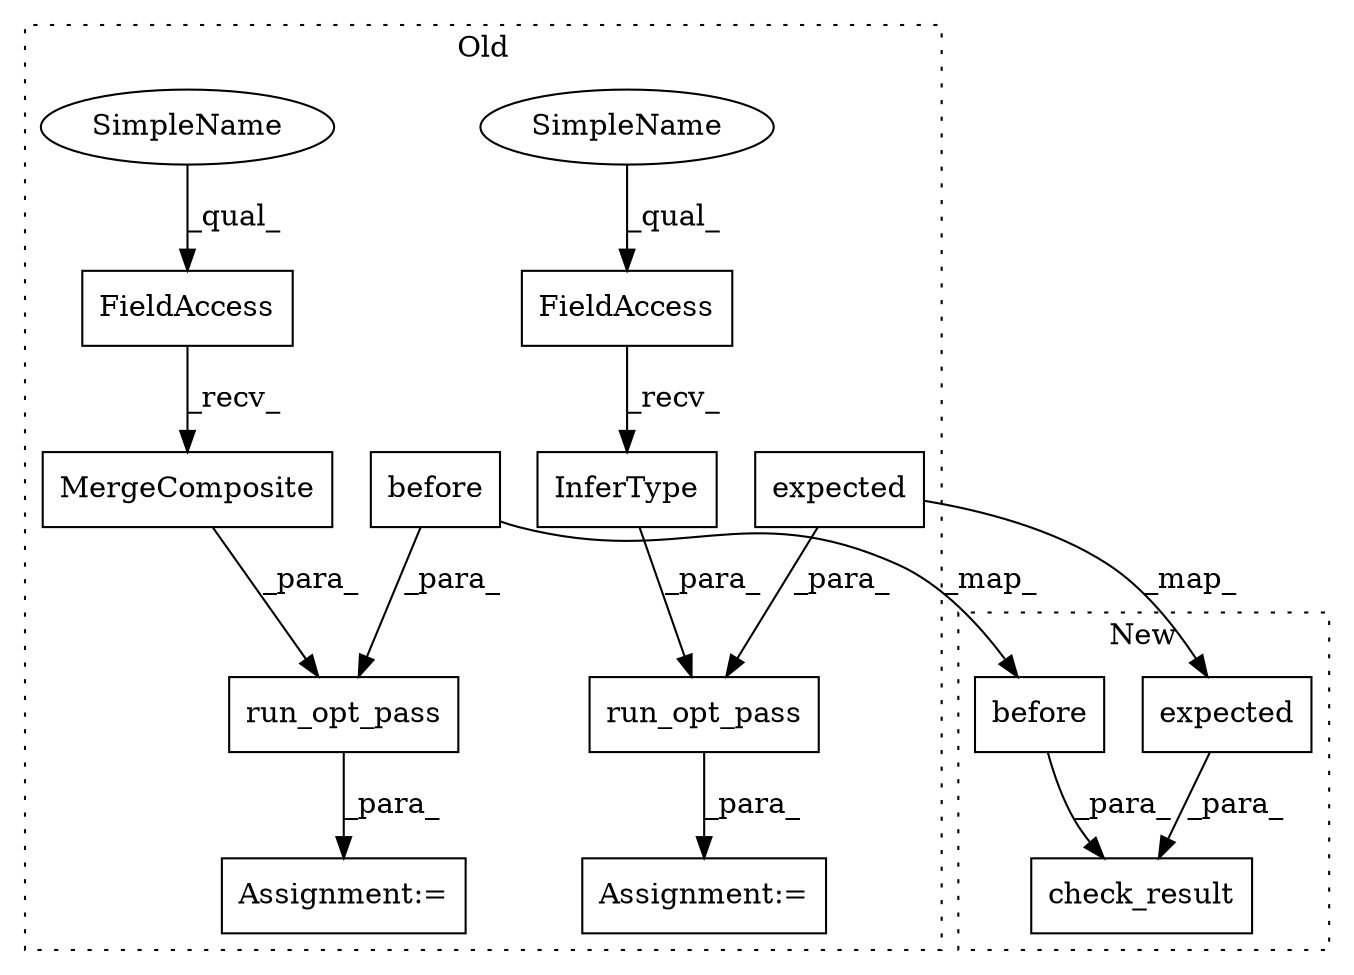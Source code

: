 digraph G {
subgraph cluster0 {
1 [label="MergeComposite" a="32" s="27369,27397" l="15,1" shape="box"];
3 [label="run_opt_pass" a="32" s="27331,27398" l="13,1" shape="box"];
4 [label="FieldAccess" a="22" s="27353" l="15" shape="box"];
5 [label="FieldAccess" a="22" s="27484" l="15" shape="box"];
6 [label="InferType" a="32" s="27500" l="11" shape="box"];
7 [label="run_opt_pass" a="32" s="27460,27511" l="13,1" shape="box"];
8 [label="Assignment:=" a="7" s="27459" l="1" shape="box"];
9 [label="Assignment:=" a="7" s="27330" l="1" shape="box"];
10 [label="before" a="32" s="27344" l="8" shape="box"];
13 [label="expected" a="32" s="27473" l="10" shape="box"];
14 [label="SimpleName" a="42" s="27484" l="5" shape="ellipse"];
15 [label="SimpleName" a="42" s="27353" l="5" shape="ellipse"];
label = "Old";
style="dotted";
}
subgraph cluster1 {
2 [label="check_result" a="32" s="31099,31145" l="13,1" shape="box"];
11 [label="before" a="32" s="31126" l="8" shape="box"];
12 [label="expected" a="32" s="31135" l="10" shape="box"];
label = "New";
style="dotted";
}
1 -> 3 [label="_para_"];
3 -> 9 [label="_para_"];
4 -> 1 [label="_recv_"];
5 -> 6 [label="_recv_"];
6 -> 7 [label="_para_"];
7 -> 8 [label="_para_"];
10 -> 3 [label="_para_"];
10 -> 11 [label="_map_"];
11 -> 2 [label="_para_"];
12 -> 2 [label="_para_"];
13 -> 12 [label="_map_"];
13 -> 7 [label="_para_"];
14 -> 5 [label="_qual_"];
15 -> 4 [label="_qual_"];
}
